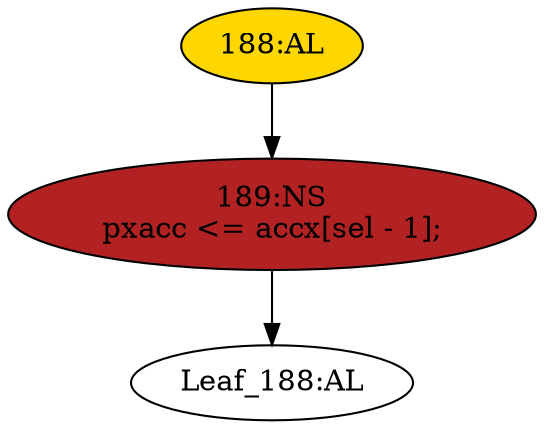 strict digraph "" {
	node [label="\N"];
	"188:AL"	 [ast="<pyverilog.vparser.ast.Always object at 0x7f5d489c5690>",
		clk_sens=False,
		fillcolor=gold,
		label="188:AL",
		sens="['sel']",
		statements="[]",
		style=filled,
		typ=Always,
		use_var="['sel', 'accx']"];
	"189:NS"	 [ast="<pyverilog.vparser.ast.NonblockingSubstitution object at 0x7f5d489c58d0>",
		fillcolor=firebrick,
		label="189:NS
pxacc <= accx[sel - 1];",
		statements="[<pyverilog.vparser.ast.NonblockingSubstitution object at 0x7f5d489c58d0>]",
		style=filled,
		typ=NonblockingSubstitution];
	"188:AL" -> "189:NS"	 [cond="[]",
		lineno=None];
	"Leaf_188:AL"	 [def_var="['pxacc']",
		label="Leaf_188:AL"];
	"189:NS" -> "Leaf_188:AL"	 [cond="[]",
		lineno=None];
}
